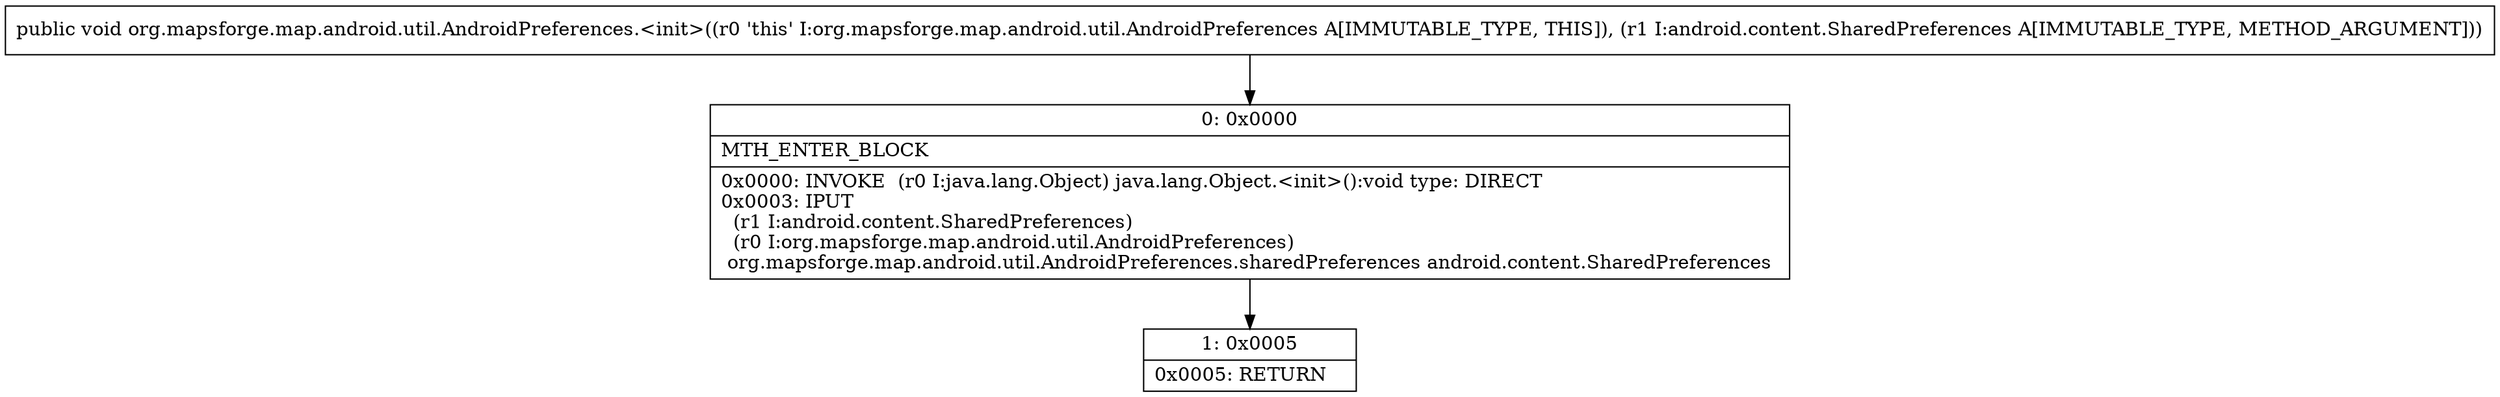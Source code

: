 digraph "CFG fororg.mapsforge.map.android.util.AndroidPreferences.\<init\>(Landroid\/content\/SharedPreferences;)V" {
Node_0 [shape=record,label="{0\:\ 0x0000|MTH_ENTER_BLOCK\l|0x0000: INVOKE  (r0 I:java.lang.Object) java.lang.Object.\<init\>():void type: DIRECT \l0x0003: IPUT  \l  (r1 I:android.content.SharedPreferences)\l  (r0 I:org.mapsforge.map.android.util.AndroidPreferences)\l org.mapsforge.map.android.util.AndroidPreferences.sharedPreferences android.content.SharedPreferences \l}"];
Node_1 [shape=record,label="{1\:\ 0x0005|0x0005: RETURN   \l}"];
MethodNode[shape=record,label="{public void org.mapsforge.map.android.util.AndroidPreferences.\<init\>((r0 'this' I:org.mapsforge.map.android.util.AndroidPreferences A[IMMUTABLE_TYPE, THIS]), (r1 I:android.content.SharedPreferences A[IMMUTABLE_TYPE, METHOD_ARGUMENT])) }"];
MethodNode -> Node_0;
Node_0 -> Node_1;
}


